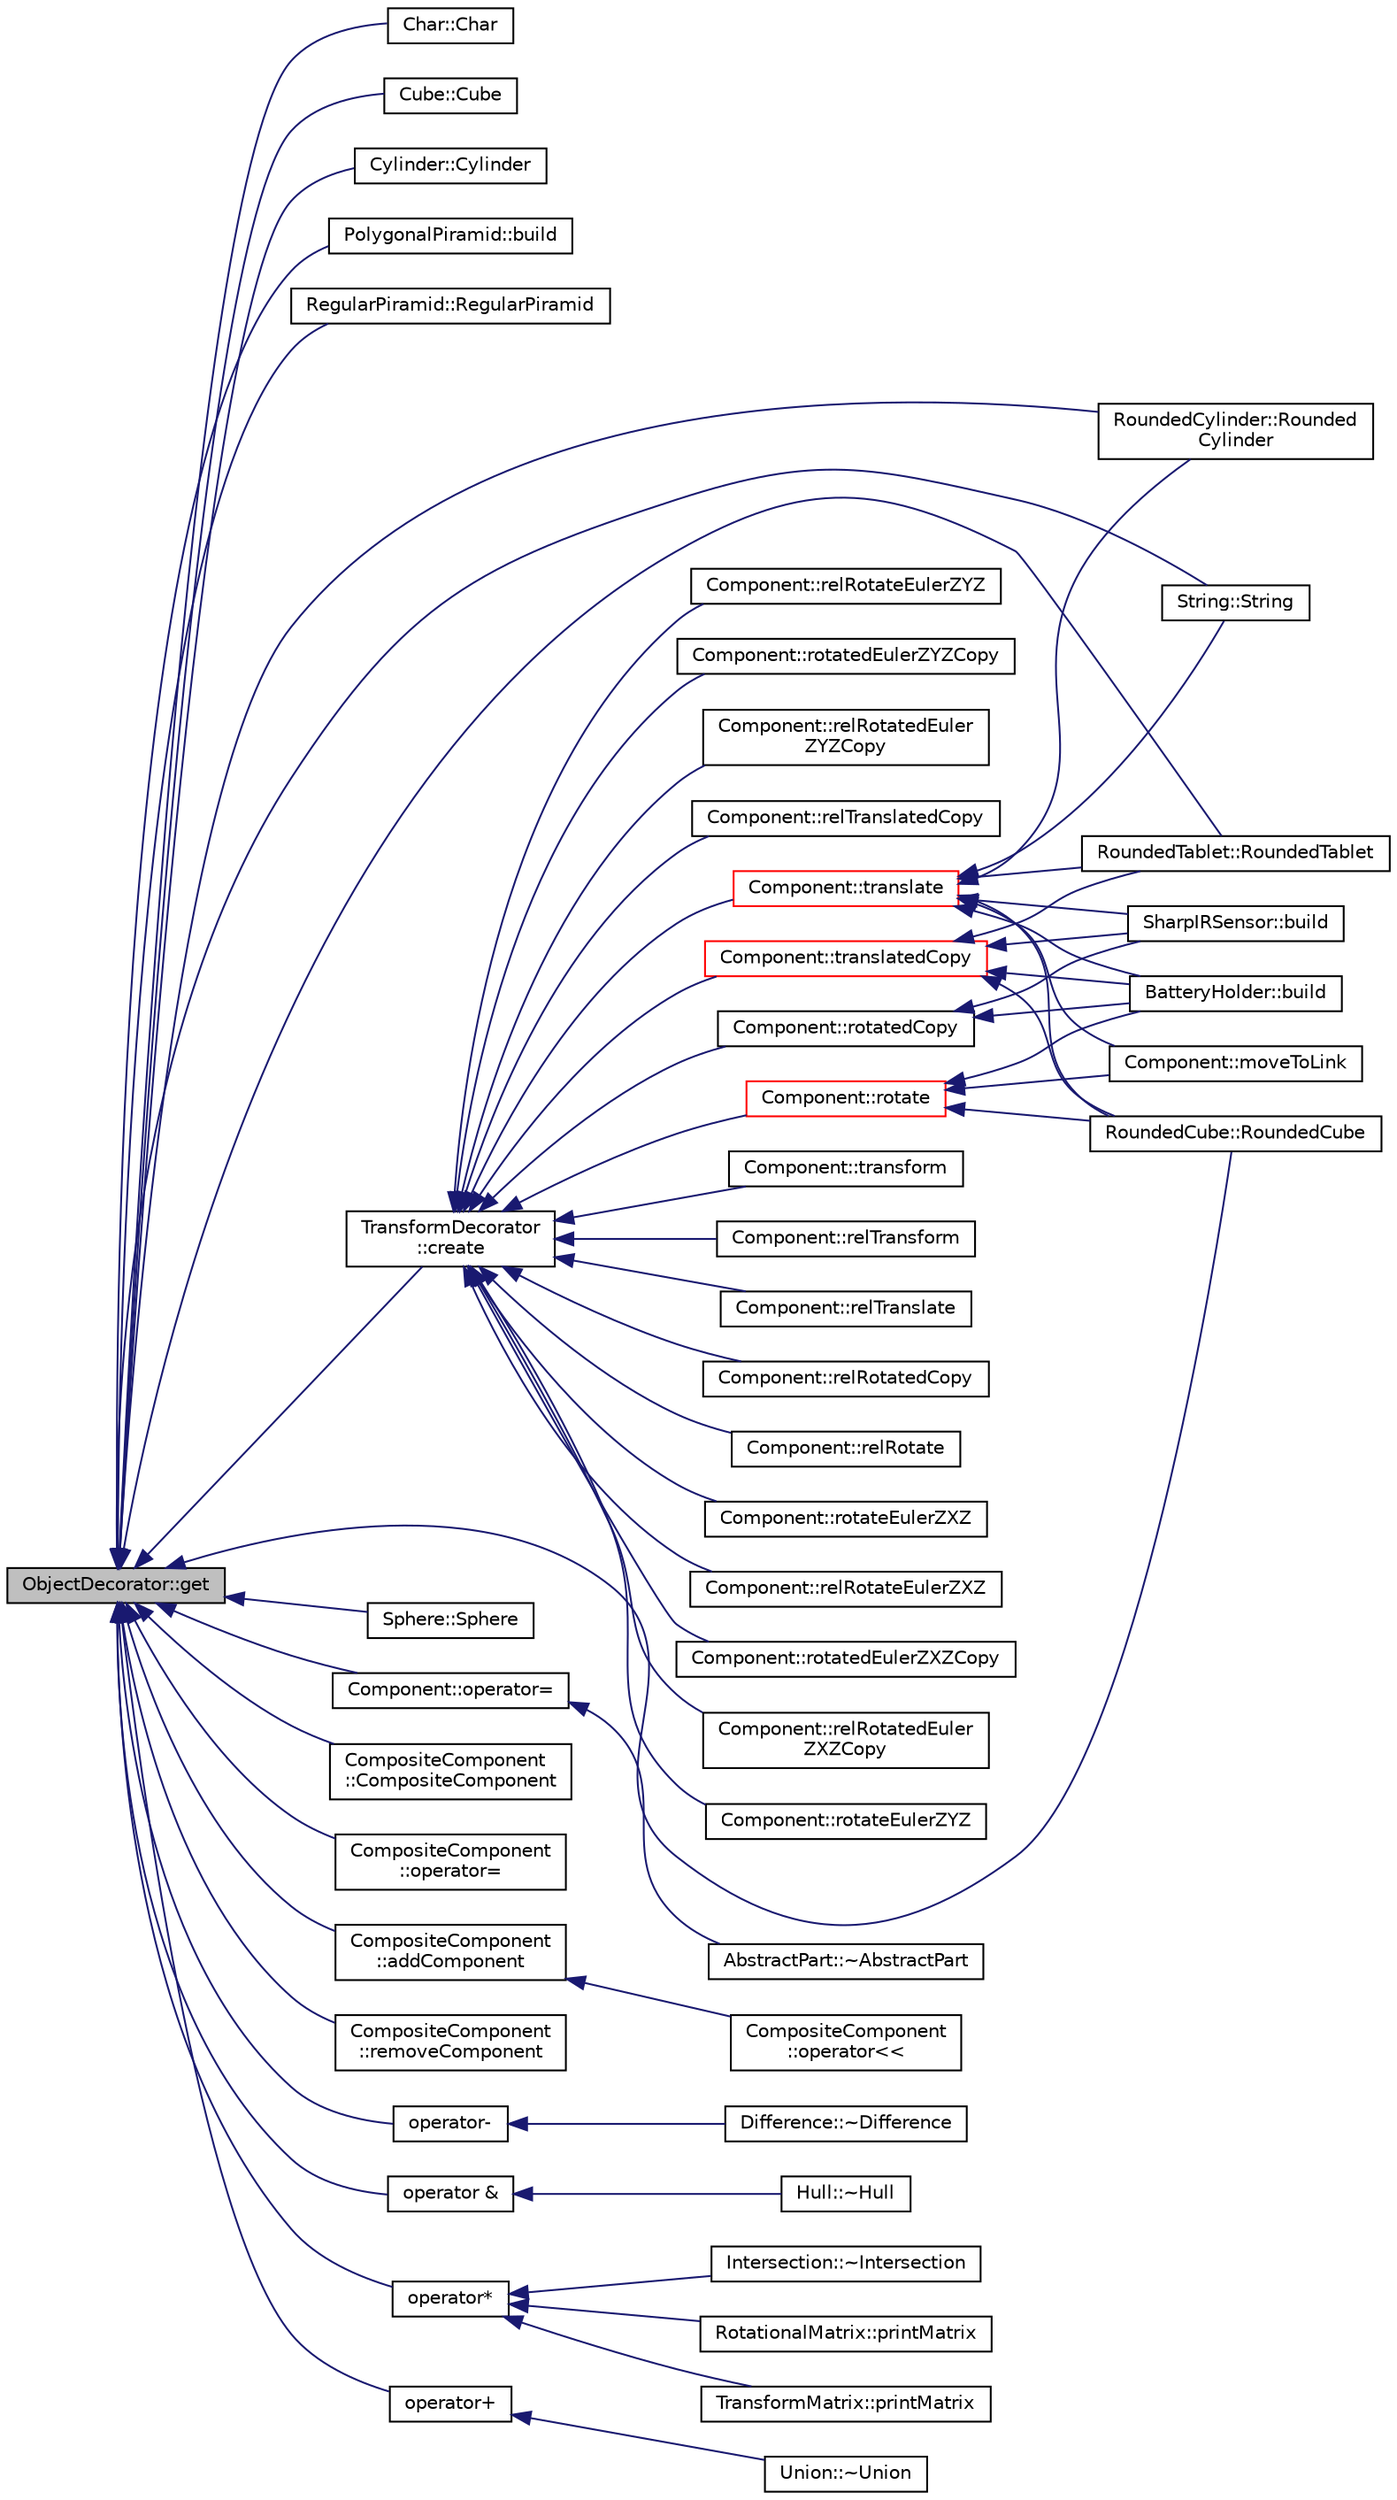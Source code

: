 digraph "ObjectDecorator::get"
{
  edge [fontname="Helvetica",fontsize="10",labelfontname="Helvetica",labelfontsize="10"];
  node [fontname="Helvetica",fontsize="10",shape=record];
  rankdir="LR";
  Node101 [label="ObjectDecorator::get",height=0.2,width=0.4,color="black", fillcolor="grey75", style="filled", fontcolor="black"];
  Node101 -> Node102 [dir="back",color="midnightblue",fontsize="10",style="solid",fontname="Helvetica"];
  Node102 [label="Char::Char",height=0.2,width=0.4,color="black", fillcolor="white", style="filled",URL="$classChar.html#a322dfebbbcf2555857c812940864145e"];
  Node101 -> Node103 [dir="back",color="midnightblue",fontsize="10",style="solid",fontname="Helvetica"];
  Node103 [label="Cube::Cube",height=0.2,width=0.4,color="black", fillcolor="white", style="filled",URL="$classCube.html#a06f3d86fb63e3aad08623610aa3c17b4",tooltip="Default constructor. "];
  Node101 -> Node104 [dir="back",color="midnightblue",fontsize="10",style="solid",fontname="Helvetica"];
  Node104 [label="Cylinder::Cylinder",height=0.2,width=0.4,color="black", fillcolor="white", style="filled",URL="$classCylinder.html#a44d67f27c1b283b0d87ee84080874d9c",tooltip="Default cylinder constructor. "];
  Node101 -> Node105 [dir="back",color="midnightblue",fontsize="10",style="solid",fontname="Helvetica"];
  Node105 [label="PolygonalPiramid::build",height=0.2,width=0.4,color="black", fillcolor="white", style="filled",URL="$classPolygonalPiramid.html#a9ddd875f2b4d9a878c96cccef7d590b4",tooltip="Build the piece. "];
  Node101 -> Node106 [dir="back",color="midnightblue",fontsize="10",style="solid",fontname="Helvetica"];
  Node106 [label="RegularPiramid::RegularPiramid",height=0.2,width=0.4,color="black", fillcolor="white", style="filled",URL="$classRegularPiramid.html#a29ebc7f41a66e9bba3b51e2007470b58",tooltip="Constructor. "];
  Node101 -> Node107 [dir="back",color="midnightblue",fontsize="10",style="solid",fontname="Helvetica"];
  Node107 [label="RoundedCube::RoundedCube",height=0.2,width=0.4,color="black", fillcolor="white", style="filled",URL="$classRoundedCube.html#ad0ba2fd7d94c9b93a559bb36ab5787bf",tooltip="Constructor. "];
  Node101 -> Node108 [dir="back",color="midnightblue",fontsize="10",style="solid",fontname="Helvetica"];
  Node108 [label="RoundedCylinder::Rounded\lCylinder",height=0.2,width=0.4,color="black", fillcolor="white", style="filled",URL="$classRoundedCylinder.html#a71de022375f47005a38034c037d6dd2f",tooltip="Static factory method. "];
  Node101 -> Node109 [dir="back",color="midnightblue",fontsize="10",style="solid",fontname="Helvetica"];
  Node109 [label="RoundedTablet::RoundedTablet",height=0.2,width=0.4,color="black", fillcolor="white", style="filled",URL="$classRoundedTablet.html#acb7bd8292117dbfba2b14e928a5f1d1e",tooltip="Constructor. "];
  Node101 -> Node110 [dir="back",color="midnightblue",fontsize="10",style="solid",fontname="Helvetica"];
  Node110 [label="Sphere::Sphere",height=0.2,width=0.4,color="black", fillcolor="white", style="filled",URL="$classSphere.html#a890a63ff583cb88e7ec4e840b4ef5eb9",tooltip="Default constructor. "];
  Node101 -> Node111 [dir="back",color="midnightblue",fontsize="10",style="solid",fontname="Helvetica"];
  Node111 [label="String::String",height=0.2,width=0.4,color="black", fillcolor="white", style="filled",URL="$classString.html#a9662ca94c4e2cd2a1b6fe723fd7ee6d7"];
  Node101 -> Node112 [dir="back",color="midnightblue",fontsize="10",style="solid",fontname="Helvetica"];
  Node112 [label="Component::operator=",height=0.2,width=0.4,color="black", fillcolor="white", style="filled",URL="$classComponent.html#a77773539ba9f9eb322b7ba88c61dcaf6",tooltip="Default assignment operator. "];
  Node112 -> Node113 [dir="back",color="midnightblue",fontsize="10",style="solid",fontname="Helvetica"];
  Node113 [label="AbstractPart::~AbstractPart",height=0.2,width=0.4,color="black", fillcolor="white", style="filled",URL="$classAbstractPart.html#a989bfca6169c8541e02a2c92c03b1065",tooltip="Default destructor. "];
  Node101 -> Node114 [dir="back",color="midnightblue",fontsize="10",style="solid",fontname="Helvetica"];
  Node114 [label="CompositeComponent\l::CompositeComponent",height=0.2,width=0.4,color="black", fillcolor="white", style="filled",URL="$classCompositeComponent.html#a3a39a70ff946e80e74ffbba2971225eb",tooltip="Default copy constructor. "];
  Node101 -> Node115 [dir="back",color="midnightblue",fontsize="10",style="solid",fontname="Helvetica"];
  Node115 [label="CompositeComponent\l::operator=",height=0.2,width=0.4,color="black", fillcolor="white", style="filled",URL="$classCompositeComponent.html#ae69dab768390f0bf8d726e744c365a78",tooltip="Default assignment operator. "];
  Node101 -> Node116 [dir="back",color="midnightblue",fontsize="10",style="solid",fontname="Helvetica"];
  Node116 [label="CompositeComponent\l::addComponent",height=0.2,width=0.4,color="black", fillcolor="white", style="filled",URL="$classCompositeComponent.html#a363f11dbc32188c3d004964d24c39c4e",tooltip="Adds a component to the composite. "];
  Node116 -> Node117 [dir="back",color="midnightblue",fontsize="10",style="solid",fontname="Helvetica"];
  Node117 [label="CompositeComponent\l::operator\<\<",height=0.2,width=0.4,color="black", fillcolor="white", style="filled",URL="$classCompositeComponent.html#a7b4aa18a4fc79a68475a045b39df2073",tooltip="Adds a component with insertor syntax. "];
  Node101 -> Node118 [dir="back",color="midnightblue",fontsize="10",style="solid",fontname="Helvetica"];
  Node118 [label="CompositeComponent\l::removeComponent",height=0.2,width=0.4,color="black", fillcolor="white", style="filled",URL="$classCompositeComponent.html#aad3ae67db63ae0f754daba2977f494a1",tooltip="Removes a component from the composite. "];
  Node101 -> Node119 [dir="back",color="midnightblue",fontsize="10",style="solid",fontname="Helvetica"];
  Node119 [label="operator-",height=0.2,width=0.4,color="black", fillcolor="white", style="filled",URL="$Difference_8h.html#ad84a89edec6508565124d27cedd5dafe"];
  Node119 -> Node120 [dir="back",color="midnightblue",fontsize="10",style="solid",fontname="Helvetica"];
  Node120 [label="Difference::~Difference",height=0.2,width=0.4,color="black", fillcolor="white", style="filled",URL="$classDifference.html#a690074fe418052afb332fef95105b8a4",tooltip="Default destructor. "];
  Node101 -> Node121 [dir="back",color="midnightblue",fontsize="10",style="solid",fontname="Helvetica"];
  Node121 [label="operator &",height=0.2,width=0.4,color="black", fillcolor="white", style="filled",URL="$Hull_8h.html#abd29bc52efce64b6e8c82a1365f8c71b"];
  Node121 -> Node122 [dir="back",color="midnightblue",fontsize="10",style="solid",fontname="Helvetica"];
  Node122 [label="Hull::~Hull",height=0.2,width=0.4,color="black", fillcolor="white", style="filled",URL="$classHull.html#a31091a163c7044dada2ba72b81088765",tooltip="Default destructor. "];
  Node101 -> Node123 [dir="back",color="midnightblue",fontsize="10",style="solid",fontname="Helvetica"];
  Node123 [label="operator*",height=0.2,width=0.4,color="black", fillcolor="white", style="filled",URL="$Intersection_8h.html#a4f578b1f8c4afffc8d69847df4ac2e03"];
  Node123 -> Node124 [dir="back",color="midnightblue",fontsize="10",style="solid",fontname="Helvetica"];
  Node124 [label="Intersection::~Intersection",height=0.2,width=0.4,color="black", fillcolor="white", style="filled",URL="$classIntersection.html#a1e41afbef0d6826bd905c8950b1d5fae",tooltip="Default destructor. "];
  Node123 -> Node125 [dir="back",color="midnightblue",fontsize="10",style="solid",fontname="Helvetica"];
  Node125 [label="RotationalMatrix::printMatrix",height=0.2,width=0.4,color="black", fillcolor="white", style="filled",URL="$classRotationalMatrix.html#ab348ec4d8ad512b76063549ab5fe6fba"];
  Node123 -> Node126 [dir="back",color="midnightblue",fontsize="10",style="solid",fontname="Helvetica"];
  Node126 [label="TransformMatrix::printMatrix",height=0.2,width=0.4,color="black", fillcolor="white", style="filled",URL="$classTransformMatrix.html#ad871198ad9f2be8cd1b593f0eb55e3ae"];
  Node101 -> Node127 [dir="back",color="midnightblue",fontsize="10",style="solid",fontname="Helvetica"];
  Node127 [label="TransformDecorator\l::create",height=0.2,width=0.4,color="black", fillcolor="white", style="filled",URL="$classTransformDecorator.html#a0aa4971660b91bebb8ad53e682b00bd1",tooltip="Default factory method. "];
  Node127 -> Node128 [dir="back",color="midnightblue",fontsize="10",style="solid",fontname="Helvetica"];
  Node128 [label="Component::rotatedCopy",height=0.2,width=0.4,color="black", fillcolor="white", style="filled",URL="$classComponent.html#ad9de437a1628000f65fea65381e4c3d4",tooltip="Rotate the component. "];
  Node128 -> Node129 [dir="back",color="midnightblue",fontsize="10",style="solid",fontname="Helvetica"];
  Node129 [label="BatteryHolder::build",height=0.2,width=0.4,color="black", fillcolor="white", style="filled",URL="$classBatteryHolder.html#a31b5756aae7816ef88986302ec12303c",tooltip="Build the piece. "];
  Node128 -> Node130 [dir="back",color="midnightblue",fontsize="10",style="solid",fontname="Helvetica"];
  Node130 [label="SharpIRSensor::build",height=0.2,width=0.4,color="black", fillcolor="white", style="filled",URL="$classSharpIRSensor.html#a9358ae89493f89e94ecf763fa4f2f542",tooltip="Build the piece. "];
  Node127 -> Node131 [dir="back",color="midnightblue",fontsize="10",style="solid",fontname="Helvetica"];
  Node131 [label="Component::relRotatedCopy",height=0.2,width=0.4,color="black", fillcolor="white", style="filled",URL="$classComponent.html#ac55c1d200c06a40b1093e7c1874a81ea",tooltip="Rotate the component around its local reference system. "];
  Node127 -> Node132 [dir="back",color="midnightblue",fontsize="10",style="solid",fontname="Helvetica"];
  Node132 [label="Component::rotate",height=0.2,width=0.4,color="red", fillcolor="white", style="filled",URL="$classComponent.html#a5d02f92e62bd7a142dcc9c0dae0c908d",tooltip="Rotate the component. "];
  Node132 -> Node107 [dir="back",color="midnightblue",fontsize="10",style="solid",fontname="Helvetica"];
  Node132 -> Node133 [dir="back",color="midnightblue",fontsize="10",style="solid",fontname="Helvetica"];
  Node133 [label="Component::moveToLink",height=0.2,width=0.4,color="black", fillcolor="white", style="filled",URL="$classComponent.html#a90358faa491581771a2677e8cdc00bfd",tooltip="Move To Link Function This method rotates and translates the component in order to place it at a link..."];
  Node132 -> Node129 [dir="back",color="midnightblue",fontsize="10",style="solid",fontname="Helvetica"];
  Node127 -> Node140 [dir="back",color="midnightblue",fontsize="10",style="solid",fontname="Helvetica"];
  Node140 [label="Component::relRotate",height=0.2,width=0.4,color="black", fillcolor="white", style="filled",URL="$classComponent.html#a2c3e5cf2bc1680e69b3268e7063cd1d8",tooltip="Rotate the component around its local reference system. "];
  Node127 -> Node141 [dir="back",color="midnightblue",fontsize="10",style="solid",fontname="Helvetica"];
  Node141 [label="Component::rotateEulerZXZ",height=0.2,width=0.4,color="black", fillcolor="white", style="filled",URL="$classComponent.html#a65626ffdf954959a05120a15daf04219",tooltip="Rotate the component with Euler Angles ZX&#39;Z&#39;&#39;. "];
  Node127 -> Node142 [dir="back",color="midnightblue",fontsize="10",style="solid",fontname="Helvetica"];
  Node142 [label="Component::relRotateEulerZXZ",height=0.2,width=0.4,color="black", fillcolor="white", style="filled",URL="$classComponent.html#a29263e0bb90f81f656e96f2d32c7779a",tooltip="Rotate the component with Euler Angles ZX&#39;Z&#39;&#39; around its local reference system. "];
  Node127 -> Node143 [dir="back",color="midnightblue",fontsize="10",style="solid",fontname="Helvetica"];
  Node143 [label="Component::rotatedEulerZXZCopy",height=0.2,width=0.4,color="black", fillcolor="white", style="filled",URL="$classComponent.html#a356ba279ad0e9897f67c55bcebc56cd1",tooltip="Rotate a copy of the component with Euler Angles ZX&#39;Z&#39;&#39;. "];
  Node127 -> Node144 [dir="back",color="midnightblue",fontsize="10",style="solid",fontname="Helvetica"];
  Node144 [label="Component::relRotatedEuler\lZXZCopy",height=0.2,width=0.4,color="black", fillcolor="white", style="filled",URL="$classComponent.html#aed22d90f781e4775efe024cf2bc63541",tooltip="Rotate a copy of the component with Euler Angles ZX&#39;Z&#39;&#39; around its local reference system..."];
  Node127 -> Node145 [dir="back",color="midnightblue",fontsize="10",style="solid",fontname="Helvetica"];
  Node145 [label="Component::rotateEulerZYZ",height=0.2,width=0.4,color="black", fillcolor="white", style="filled",URL="$classComponent.html#a495eab23b140a50437e90f84500803eb",tooltip="Rotate the component with Euler Angles ZY&#39;Z&#39;&#39;. "];
  Node127 -> Node146 [dir="back",color="midnightblue",fontsize="10",style="solid",fontname="Helvetica"];
  Node146 [label="Component::relRotateEulerZYZ",height=0.2,width=0.4,color="black", fillcolor="white", style="filled",URL="$classComponent.html#a04731b2276edc482d179889f9ac83a5a",tooltip="Rotate the component with Euler Angles ZY&#39;Z&#39;&#39; around its local reference system. "];
  Node127 -> Node147 [dir="back",color="midnightblue",fontsize="10",style="solid",fontname="Helvetica"];
  Node147 [label="Component::rotatedEulerZYZCopy",height=0.2,width=0.4,color="black", fillcolor="white", style="filled",URL="$classComponent.html#a1ad2043bd3b91ad39cf671b6c7becfa5",tooltip="Rotate a copy of the component with Euler Angles ZX&#39;Z&#39;&#39;. "];
  Node127 -> Node148 [dir="back",color="midnightblue",fontsize="10",style="solid",fontname="Helvetica"];
  Node148 [label="Component::relRotatedEuler\lZYZCopy",height=0.2,width=0.4,color="black", fillcolor="white", style="filled",URL="$classComponent.html#a8aa8baded83e217655004ea955e53379",tooltip="Rotate a copy of the component with Euler Angles ZX&#39;Z&#39;&#39; around its local reference system..."];
  Node127 -> Node149 [dir="back",color="midnightblue",fontsize="10",style="solid",fontname="Helvetica"];
  Node149 [label="Component::translatedCopy",height=0.2,width=0.4,color="red", fillcolor="white", style="filled",URL="$classComponent.html#a9b25cc8e1420561130218b7c360eab67",tooltip="Translate the component. "];
  Node149 -> Node107 [dir="back",color="midnightblue",fontsize="10",style="solid",fontname="Helvetica"];
  Node149 -> Node109 [dir="back",color="midnightblue",fontsize="10",style="solid",fontname="Helvetica"];
  Node149 -> Node129 [dir="back",color="midnightblue",fontsize="10",style="solid",fontname="Helvetica"];
  Node149 -> Node130 [dir="back",color="midnightblue",fontsize="10",style="solid",fontname="Helvetica"];
  Node127 -> Node156 [dir="back",color="midnightblue",fontsize="10",style="solid",fontname="Helvetica"];
  Node156 [label="Component::relTranslatedCopy",height=0.2,width=0.4,color="black", fillcolor="white", style="filled",URL="$classComponent.html#ae38d7d4bc776ce28cd7a3811a262d0ed",tooltip="Translate the component wrt. to its local reference system. "];
  Node127 -> Node157 [dir="back",color="midnightblue",fontsize="10",style="solid",fontname="Helvetica"];
  Node157 [label="Component::transform",height=0.2,width=0.4,color="black", fillcolor="white", style="filled",URL="$classComponent.html#abfdd7b2784ca975181f2f9391a7a3e50"];
  Node127 -> Node158 [dir="back",color="midnightblue",fontsize="10",style="solid",fontname="Helvetica"];
  Node158 [label="Component::relTransform",height=0.2,width=0.4,color="black", fillcolor="white", style="filled",URL="$classComponent.html#a96438164cd3e438b3044c420c4bd2788"];
  Node127 -> Node159 [dir="back",color="midnightblue",fontsize="10",style="solid",fontname="Helvetica"];
  Node159 [label="Component::translate",height=0.2,width=0.4,color="red", fillcolor="white", style="filled",URL="$classComponent.html#a0df678527e9d0d65a749bbc5883a71af",tooltip="Translate the component. "];
  Node159 -> Node107 [dir="back",color="midnightblue",fontsize="10",style="solid",fontname="Helvetica"];
  Node159 -> Node108 [dir="back",color="midnightblue",fontsize="10",style="solid",fontname="Helvetica"];
  Node159 -> Node109 [dir="back",color="midnightblue",fontsize="10",style="solid",fontname="Helvetica"];
  Node159 -> Node111 [dir="back",color="midnightblue",fontsize="10",style="solid",fontname="Helvetica"];
  Node159 -> Node133 [dir="back",color="midnightblue",fontsize="10",style="solid",fontname="Helvetica"];
  Node159 -> Node129 [dir="back",color="midnightblue",fontsize="10",style="solid",fontname="Helvetica"];
  Node159 -> Node130 [dir="back",color="midnightblue",fontsize="10",style="solid",fontname="Helvetica"];
  Node127 -> Node172 [dir="back",color="midnightblue",fontsize="10",style="solid",fontname="Helvetica"];
  Node172 [label="Component::relTranslate",height=0.2,width=0.4,color="black", fillcolor="white", style="filled",URL="$classComponent.html#a9c77e890ea15db01c38273975f9a56ad",tooltip="Translate the component wrt. to its local reference system. "];
  Node101 -> Node173 [dir="back",color="midnightblue",fontsize="10",style="solid",fontname="Helvetica"];
  Node173 [label="operator+",height=0.2,width=0.4,color="black", fillcolor="white", style="filled",URL="$Union_8h.html#a4bd396e9dea95407a61ac9b4b079c063"];
  Node173 -> Node174 [dir="back",color="midnightblue",fontsize="10",style="solid",fontname="Helvetica"];
  Node174 [label="Union::~Union",height=0.2,width=0.4,color="black", fillcolor="white", style="filled",URL="$classUnion.html#a51d0863b6754e2d49823a83da47e7732",tooltip="Default destructor. "];
}
